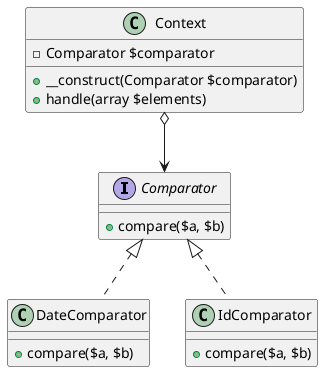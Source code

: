@startuml
interface Comparator {
    + compare($a, $b)
}

class DateComparator {
    + compare($a, $b)
}

class IdComparator {
    + compare($a, $b)
}

Comparator <|.. DateComparator
Comparator <|.. IdComparator

class Context {
    - Comparator $comparator
    + __construct(Comparator $comparator)
    + handle(array $elements)
}

Context o--> Comparator
@enduml